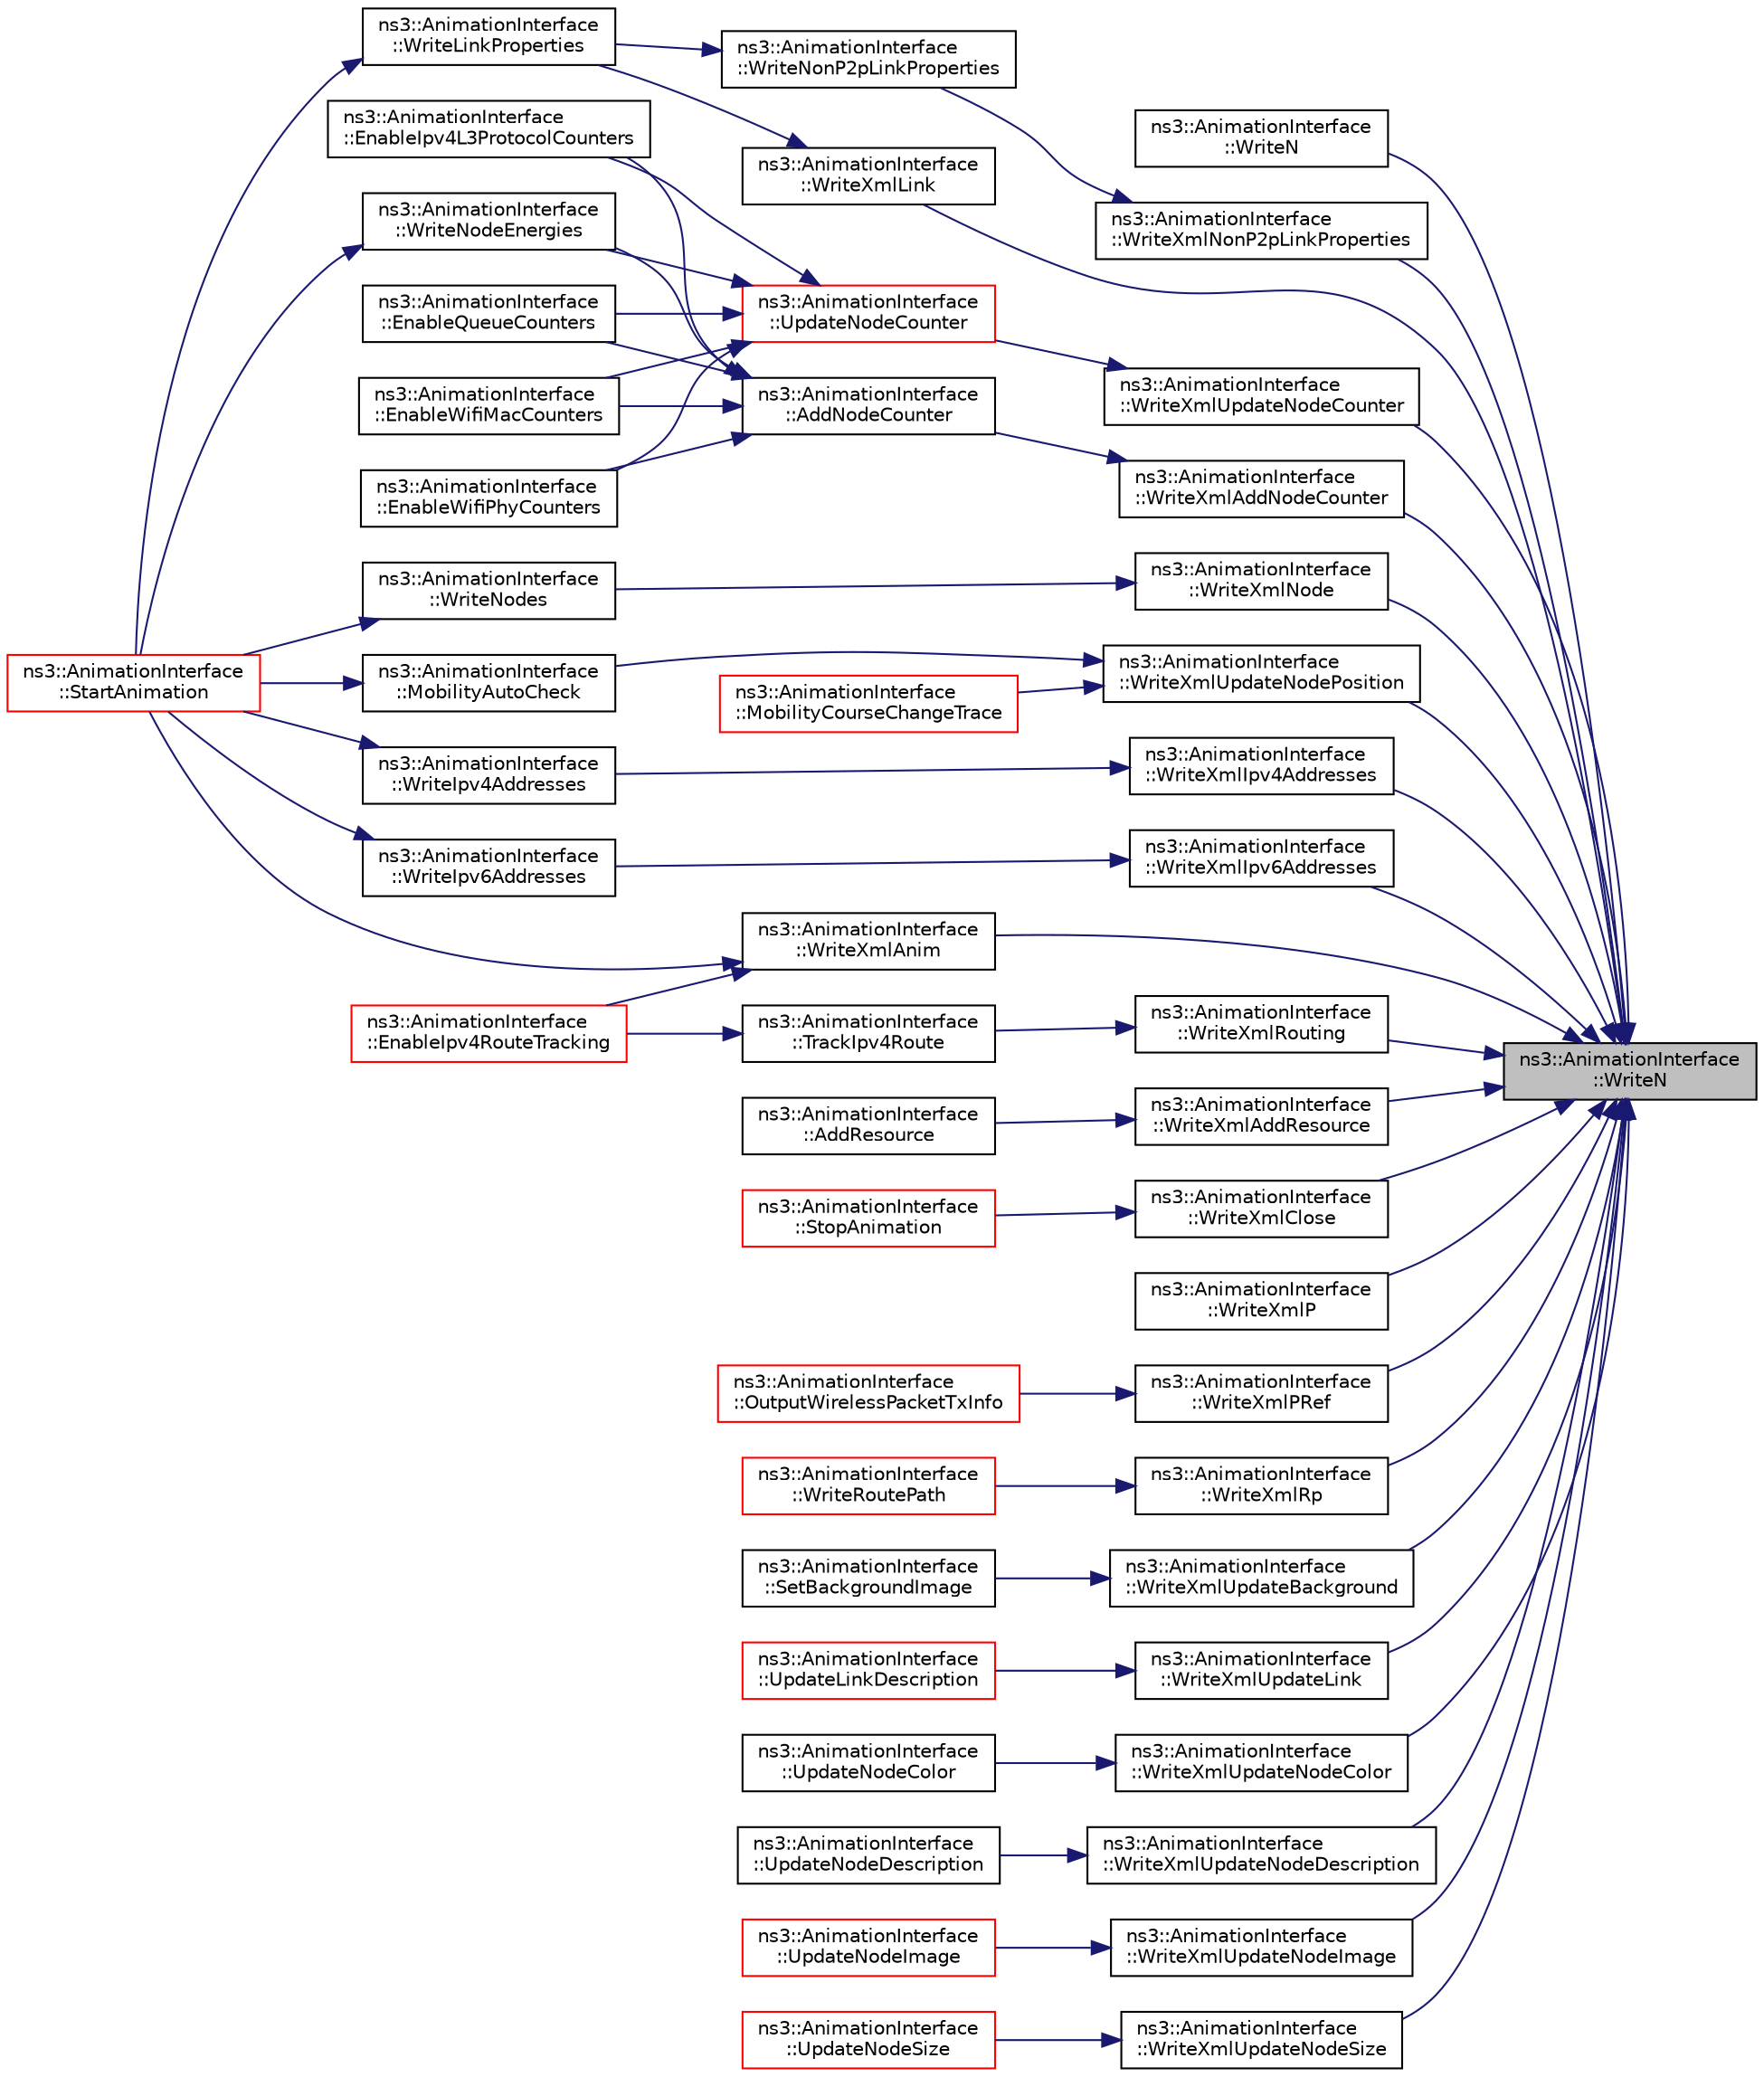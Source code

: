 digraph "ns3::AnimationInterface::WriteN"
{
 // LATEX_PDF_SIZE
  edge [fontname="Helvetica",fontsize="10",labelfontname="Helvetica",labelfontsize="10"];
  node [fontname="Helvetica",fontsize="10",shape=record];
  rankdir="RL";
  Node1 [label="ns3::AnimationInterface\l::WriteN",height=0.2,width=0.4,color="black", fillcolor="grey75", style="filled", fontcolor="black",tooltip="WriteN function."];
  Node1 -> Node2 [dir="back",color="midnightblue",fontsize="10",style="solid",fontname="Helvetica"];
  Node2 [label="ns3::AnimationInterface\l::WriteN",height=0.2,width=0.4,color="black", fillcolor="white", style="filled",URL="$classns3_1_1_animation_interface.html#aeffe22db13868c8b612275dee4effe39",tooltip="WriteN function."];
  Node1 -> Node3 [dir="back",color="midnightblue",fontsize="10",style="solid",fontname="Helvetica"];
  Node3 [label="ns3::AnimationInterface\l::WriteXmlAddNodeCounter",height=0.2,width=0.4,color="black", fillcolor="white", style="filled",URL="$classns3_1_1_animation_interface.html#a417a6692c50cfcf2e36848b4a93fbe89",tooltip="Write XML add node counter function."];
  Node3 -> Node4 [dir="back",color="midnightblue",fontsize="10",style="solid",fontname="Helvetica"];
  Node4 [label="ns3::AnimationInterface\l::AddNodeCounter",height=0.2,width=0.4,color="black", fillcolor="white", style="filled",URL="$classns3_1_1_animation_interface.html#a09a8ba111fec10ad13f1d6ea6b5f71a1",tooltip="Setup a node counter."];
  Node4 -> Node5 [dir="back",color="midnightblue",fontsize="10",style="solid",fontname="Helvetica"];
  Node5 [label="ns3::AnimationInterface\l::EnableIpv4L3ProtocolCounters",height=0.2,width=0.4,color="black", fillcolor="white", style="filled",URL="$classns3_1_1_animation_interface.html#a4c348971ef3ec69828cf81ecb6dea2c4",tooltip="Enable tracking of Ipv4 L3 Protocol Counters such as Tx, Rx, Drop."];
  Node4 -> Node6 [dir="back",color="midnightblue",fontsize="10",style="solid",fontname="Helvetica"];
  Node6 [label="ns3::AnimationInterface\l::EnableQueueCounters",height=0.2,width=0.4,color="black", fillcolor="white", style="filled",URL="$classns3_1_1_animation_interface.html#ae521d5b7b73a3dbc990d8660a2f978a9",tooltip="Enable tracking of Queue Counters such as Enqueue, Dequeue, Queue Drops."];
  Node4 -> Node7 [dir="back",color="midnightblue",fontsize="10",style="solid",fontname="Helvetica"];
  Node7 [label="ns3::AnimationInterface\l::EnableWifiMacCounters",height=0.2,width=0.4,color="black", fillcolor="white", style="filled",URL="$classns3_1_1_animation_interface.html#aa3c65722df896f7ebd0543bbe8d8be4b",tooltip="Enable tracking of Wifi Mac Counters such as Tx, TxDrop, Rx, RxDrop."];
  Node4 -> Node8 [dir="back",color="midnightblue",fontsize="10",style="solid",fontname="Helvetica"];
  Node8 [label="ns3::AnimationInterface\l::EnableWifiPhyCounters",height=0.2,width=0.4,color="black", fillcolor="white", style="filled",URL="$classns3_1_1_animation_interface.html#a9e0e3d4c754d00f9f2030a35a664ee26",tooltip="Enable tracking of Wifi Phy Counters such as TxDrop, RxDrop."];
  Node4 -> Node9 [dir="back",color="midnightblue",fontsize="10",style="solid",fontname="Helvetica"];
  Node9 [label="ns3::AnimationInterface\l::WriteNodeEnergies",height=0.2,width=0.4,color="black", fillcolor="white", style="filled",URL="$classns3_1_1_animation_interface.html#a8a7475d05d49943291911223cc4d4276",tooltip="Write node energies function."];
  Node9 -> Node10 [dir="back",color="midnightblue",fontsize="10",style="solid",fontname="Helvetica"];
  Node10 [label="ns3::AnimationInterface\l::StartAnimation",height=0.2,width=0.4,color="red", fillcolor="white", style="filled",URL="$classns3_1_1_animation_interface.html#aed28bace6b97494e11179766449bb442",tooltip="Start animation function."];
  Node1 -> Node12 [dir="back",color="midnightblue",fontsize="10",style="solid",fontname="Helvetica"];
  Node12 [label="ns3::AnimationInterface\l::WriteXmlAddResource",height=0.2,width=0.4,color="black", fillcolor="white", style="filled",URL="$classns3_1_1_animation_interface.html#a46d988e3ecd62c38ac52d91d9e90bf43",tooltip="Write XML add resource function."];
  Node12 -> Node13 [dir="back",color="midnightblue",fontsize="10",style="solid",fontname="Helvetica"];
  Node13 [label="ns3::AnimationInterface\l::AddResource",height=0.2,width=0.4,color="black", fillcolor="white", style="filled",URL="$classns3_1_1_animation_interface.html#a86f0418d9272700c196c7843a196558b",tooltip="Add a resource such as the path to an image file."];
  Node1 -> Node14 [dir="back",color="midnightblue",fontsize="10",style="solid",fontname="Helvetica"];
  Node14 [label="ns3::AnimationInterface\l::WriteXmlAnim",height=0.2,width=0.4,color="black", fillcolor="white", style="filled",URL="$classns3_1_1_animation_interface.html#a85f0c329f436169ad81b3a861b66e65b",tooltip="Write XML anim function."];
  Node14 -> Node15 [dir="back",color="midnightblue",fontsize="10",style="solid",fontname="Helvetica"];
  Node15 [label="ns3::AnimationInterface\l::EnableIpv4RouteTracking",height=0.2,width=0.4,color="red", fillcolor="white", style="filled",URL="$classns3_1_1_animation_interface.html#a98e4bbb60184f59a5643b61aaa7a25a3",tooltip="Enable tracking of the Ipv4 routing table for all Nodes."];
  Node14 -> Node10 [dir="back",color="midnightblue",fontsize="10",style="solid",fontname="Helvetica"];
  Node1 -> Node17 [dir="back",color="midnightblue",fontsize="10",style="solid",fontname="Helvetica"];
  Node17 [label="ns3::AnimationInterface\l::WriteXmlClose",height=0.2,width=0.4,color="black", fillcolor="white", style="filled",URL="$classns3_1_1_animation_interface.html#a98e7178a68a9d19f62eaf118b48cf545",tooltip="Write XML close function."];
  Node17 -> Node18 [dir="back",color="midnightblue",fontsize="10",style="solid",fontname="Helvetica"];
  Node18 [label="ns3::AnimationInterface\l::StopAnimation",height=0.2,width=0.4,color="red", fillcolor="white", style="filled",URL="$classns3_1_1_animation_interface.html#a7c668b43b1e7ed6763a587af51995b1b",tooltip="Stop animation function."];
  Node1 -> Node47 [dir="back",color="midnightblue",fontsize="10",style="solid",fontname="Helvetica"];
  Node47 [label="ns3::AnimationInterface\l::WriteXmlIpv4Addresses",height=0.2,width=0.4,color="black", fillcolor="white", style="filled",URL="$classns3_1_1_animation_interface.html#abbb985d4e30f28a14a68db52d4c5caf0",tooltip="Write XML Ipv4 addresses function."];
  Node47 -> Node48 [dir="back",color="midnightblue",fontsize="10",style="solid",fontname="Helvetica"];
  Node48 [label="ns3::AnimationInterface\l::WriteIpv4Addresses",height=0.2,width=0.4,color="black", fillcolor="white", style="filled",URL="$classns3_1_1_animation_interface.html#a45b100b1e083fb646479c09448177afa",tooltip="Write IPv4 Addresses function."];
  Node48 -> Node10 [dir="back",color="midnightblue",fontsize="10",style="solid",fontname="Helvetica"];
  Node1 -> Node49 [dir="back",color="midnightblue",fontsize="10",style="solid",fontname="Helvetica"];
  Node49 [label="ns3::AnimationInterface\l::WriteXmlIpv6Addresses",height=0.2,width=0.4,color="black", fillcolor="white", style="filled",URL="$classns3_1_1_animation_interface.html#af4ad6223ac4a80fcf3cbaaa3fba64e15",tooltip="Write XML Ipv6 addresses function."];
  Node49 -> Node50 [dir="back",color="midnightblue",fontsize="10",style="solid",fontname="Helvetica"];
  Node50 [label="ns3::AnimationInterface\l::WriteIpv6Addresses",height=0.2,width=0.4,color="black", fillcolor="white", style="filled",URL="$classns3_1_1_animation_interface.html#ab7d08c1871c6b1c2858d3d536bbdcee2",tooltip="Write IPv6 Addresses function."];
  Node50 -> Node10 [dir="back",color="midnightblue",fontsize="10",style="solid",fontname="Helvetica"];
  Node1 -> Node51 [dir="back",color="midnightblue",fontsize="10",style="solid",fontname="Helvetica"];
  Node51 [label="ns3::AnimationInterface\l::WriteXmlLink",height=0.2,width=0.4,color="black", fillcolor="white", style="filled",URL="$classns3_1_1_animation_interface.html#afc4385b58dc89ec2304f4173d27d168a",tooltip="Write XML link counter function."];
  Node51 -> Node52 [dir="back",color="midnightblue",fontsize="10",style="solid",fontname="Helvetica"];
  Node52 [label="ns3::AnimationInterface\l::WriteLinkProperties",height=0.2,width=0.4,color="black", fillcolor="white", style="filled",URL="$classns3_1_1_animation_interface.html#a458296bfceb6bd8b53b4c9bf38b5fdc7",tooltip="Write link properties function."];
  Node52 -> Node10 [dir="back",color="midnightblue",fontsize="10",style="solid",fontname="Helvetica"];
  Node1 -> Node53 [dir="back",color="midnightblue",fontsize="10",style="solid",fontname="Helvetica"];
  Node53 [label="ns3::AnimationInterface\l::WriteXmlNode",height=0.2,width=0.4,color="black", fillcolor="white", style="filled",URL="$classns3_1_1_animation_interface.html#aad39fa41445e8b8241044ace1c55d773",tooltip="Write XML node function."];
  Node53 -> Node54 [dir="back",color="midnightblue",fontsize="10",style="solid",fontname="Helvetica"];
  Node54 [label="ns3::AnimationInterface\l::WriteNodes",height=0.2,width=0.4,color="black", fillcolor="white", style="filled",URL="$classns3_1_1_animation_interface.html#abf98081f1a5ff14401187b5e135aa6a9",tooltip="Write nodes function."];
  Node54 -> Node10 [dir="back",color="midnightblue",fontsize="10",style="solid",fontname="Helvetica"];
  Node1 -> Node55 [dir="back",color="midnightblue",fontsize="10",style="solid",fontname="Helvetica"];
  Node55 [label="ns3::AnimationInterface\l::WriteXmlNonP2pLinkProperties",height=0.2,width=0.4,color="black", fillcolor="white", style="filled",URL="$classns3_1_1_animation_interface.html#a94c31cf6818ca7ef58571761a5640137",tooltip="Write XML non P2P link properties function."];
  Node55 -> Node56 [dir="back",color="midnightblue",fontsize="10",style="solid",fontname="Helvetica"];
  Node56 [label="ns3::AnimationInterface\l::WriteNonP2pLinkProperties",height=0.2,width=0.4,color="black", fillcolor="white", style="filled",URL="$classns3_1_1_animation_interface.html#a7b7b440a439803c362f86201dd36d091",tooltip="Write non P2P link properties function."];
  Node56 -> Node52 [dir="back",color="midnightblue",fontsize="10",style="solid",fontname="Helvetica"];
  Node1 -> Node57 [dir="back",color="midnightblue",fontsize="10",style="solid",fontname="Helvetica"];
  Node57 [label="ns3::AnimationInterface\l::WriteXmlP",height=0.2,width=0.4,color="black", fillcolor="white", style="filled",URL="$classns3_1_1_animation_interface.html#ae5fa23ae9ef335ae051377d71ed69b88",tooltip="Write XMLP function."];
  Node1 -> Node58 [dir="back",color="midnightblue",fontsize="10",style="solid",fontname="Helvetica"];
  Node58 [label="ns3::AnimationInterface\l::WriteXmlPRef",height=0.2,width=0.4,color="black", fillcolor="white", style="filled",URL="$classns3_1_1_animation_interface.html#a439bf881b558e2aa294c070ed0472e35",tooltip="Write XMLP Ref function."];
  Node58 -> Node38 [dir="back",color="midnightblue",fontsize="10",style="solid",fontname="Helvetica"];
  Node38 [label="ns3::AnimationInterface\l::OutputWirelessPacketTxInfo",height=0.2,width=0.4,color="red", fillcolor="white", style="filled",URL="$classns3_1_1_animation_interface.html#a473fae6007101c1b553231084eff90b3",tooltip="Output wireless packet transmit info."];
  Node1 -> Node59 [dir="back",color="midnightblue",fontsize="10",style="solid",fontname="Helvetica"];
  Node59 [label="ns3::AnimationInterface\l::WriteXmlRouting",height=0.2,width=0.4,color="black", fillcolor="white", style="filled",URL="$classns3_1_1_animation_interface.html#a23e83b186cb58b87dce973c8ee3dd0bb",tooltip="Write XML routing function."];
  Node59 -> Node60 [dir="back",color="midnightblue",fontsize="10",style="solid",fontname="Helvetica"];
  Node60 [label="ns3::AnimationInterface\l::TrackIpv4Route",height=0.2,width=0.4,color="black", fillcolor="white", style="filled",URL="$classns3_1_1_animation_interface.html#a9af10e9e963b8bcd3eae43d63025dac0",tooltip="Track IPv4 router function."];
  Node60 -> Node15 [dir="back",color="midnightblue",fontsize="10",style="solid",fontname="Helvetica"];
  Node1 -> Node61 [dir="back",color="midnightblue",fontsize="10",style="solid",fontname="Helvetica"];
  Node61 [label="ns3::AnimationInterface\l::WriteXmlRp",height=0.2,width=0.4,color="black", fillcolor="white", style="filled",URL="$classns3_1_1_animation_interface.html#aa4bfb211be7de2540f558481d888b033",tooltip="Write XMLRP function."];
  Node61 -> Node62 [dir="back",color="midnightblue",fontsize="10",style="solid",fontname="Helvetica"];
  Node62 [label="ns3::AnimationInterface\l::WriteRoutePath",height=0.2,width=0.4,color="red", fillcolor="white", style="filled",URL="$classns3_1_1_animation_interface.html#a372eeb3ffb6c70549acfe075d1725721",tooltip="Write route path function."];
  Node1 -> Node64 [dir="back",color="midnightblue",fontsize="10",style="solid",fontname="Helvetica"];
  Node64 [label="ns3::AnimationInterface\l::WriteXmlUpdateBackground",height=0.2,width=0.4,color="black", fillcolor="white", style="filled",URL="$classns3_1_1_animation_interface.html#ad1ced65e3b97eb485d40bf6644e843f4",tooltip="Write XML update background function."];
  Node64 -> Node65 [dir="back",color="midnightblue",fontsize="10",style="solid",fontname="Helvetica"];
  Node65 [label="ns3::AnimationInterface\l::SetBackgroundImage",height=0.2,width=0.4,color="black", fillcolor="white", style="filled",URL="$classns3_1_1_animation_interface.html#abe3918b883455cb87fdc89ff7b69ed59",tooltip="Helper function to set the background image."];
  Node1 -> Node66 [dir="back",color="midnightblue",fontsize="10",style="solid",fontname="Helvetica"];
  Node66 [label="ns3::AnimationInterface\l::WriteXmlUpdateLink",height=0.2,width=0.4,color="black", fillcolor="white", style="filled",URL="$classns3_1_1_animation_interface.html#add8c87f28548efdb811b6472225e362c",tooltip="Write XML update link counter function."];
  Node66 -> Node67 [dir="back",color="midnightblue",fontsize="10",style="solid",fontname="Helvetica"];
  Node67 [label="ns3::AnimationInterface\l::UpdateLinkDescription",height=0.2,width=0.4,color="red", fillcolor="white", style="filled",URL="$classns3_1_1_animation_interface.html#a6e85be8d6af4296c0ea3c914c06d5944",tooltip="Helper function to update the description for a link."];
  Node1 -> Node69 [dir="back",color="midnightblue",fontsize="10",style="solid",fontname="Helvetica"];
  Node69 [label="ns3::AnimationInterface\l::WriteXmlUpdateNodeColor",height=0.2,width=0.4,color="black", fillcolor="white", style="filled",URL="$classns3_1_1_animation_interface.html#ab6d84fe55ce16113db56ddb81a4054fa",tooltip="Write XML update node color function."];
  Node69 -> Node70 [dir="back",color="midnightblue",fontsize="10",style="solid",fontname="Helvetica"];
  Node70 [label="ns3::AnimationInterface\l::UpdateNodeColor",height=0.2,width=0.4,color="black", fillcolor="white", style="filled",URL="$classns3_1_1_animation_interface.html#a75ea0f6144a851e84dc698456ffbc945",tooltip="Helper function to update the node color."];
  Node1 -> Node71 [dir="back",color="midnightblue",fontsize="10",style="solid",fontname="Helvetica"];
  Node71 [label="ns3::AnimationInterface\l::WriteXmlUpdateNodeCounter",height=0.2,width=0.4,color="black", fillcolor="white", style="filled",URL="$classns3_1_1_animation_interface.html#a73b7fb0dac81671339eb8130ad157607",tooltip="Write XML update node counter function."];
  Node71 -> Node72 [dir="back",color="midnightblue",fontsize="10",style="solid",fontname="Helvetica"];
  Node72 [label="ns3::AnimationInterface\l::UpdateNodeCounter",height=0.2,width=0.4,color="red", fillcolor="white", style="filled",URL="$classns3_1_1_animation_interface.html#a3a4739fd963384b6e3ded75124c03e15",tooltip="Helper function to update a node's counter referenced by the nodeCounterId."];
  Node72 -> Node5 [dir="back",color="midnightblue",fontsize="10",style="solid",fontname="Helvetica"];
  Node72 -> Node6 [dir="back",color="midnightblue",fontsize="10",style="solid",fontname="Helvetica"];
  Node72 -> Node7 [dir="back",color="midnightblue",fontsize="10",style="solid",fontname="Helvetica"];
  Node72 -> Node8 [dir="back",color="midnightblue",fontsize="10",style="solid",fontname="Helvetica"];
  Node72 -> Node9 [dir="back",color="midnightblue",fontsize="10",style="solid",fontname="Helvetica"];
  Node1 -> Node79 [dir="back",color="midnightblue",fontsize="10",style="solid",fontname="Helvetica"];
  Node79 [label="ns3::AnimationInterface\l::WriteXmlUpdateNodeDescription",height=0.2,width=0.4,color="black", fillcolor="white", style="filled",URL="$classns3_1_1_animation_interface.html#a8f76a390d9011d2effb215d5a4b25490",tooltip="Write XML update node description function."];
  Node79 -> Node80 [dir="back",color="midnightblue",fontsize="10",style="solid",fontname="Helvetica"];
  Node80 [label="ns3::AnimationInterface\l::UpdateNodeDescription",height=0.2,width=0.4,color="black", fillcolor="white", style="filled",URL="$classns3_1_1_animation_interface.html#a093c37cd9802c236d441bcefba436a71",tooltip="Helper function to update the description for a given node."];
  Node1 -> Node81 [dir="back",color="midnightblue",fontsize="10",style="solid",fontname="Helvetica"];
  Node81 [label="ns3::AnimationInterface\l::WriteXmlUpdateNodeImage",height=0.2,width=0.4,color="black", fillcolor="white", style="filled",URL="$classns3_1_1_animation_interface.html#ad68ff1046294cd206e29c73ad8eb48f4",tooltip="Write XML update node image function."];
  Node81 -> Node82 [dir="back",color="midnightblue",fontsize="10",style="solid",fontname="Helvetica"];
  Node82 [label="ns3::AnimationInterface\l::UpdateNodeImage",height=0.2,width=0.4,color="red", fillcolor="white", style="filled",URL="$classns3_1_1_animation_interface.html#a52d452668baff3587273d6137f1a2f47",tooltip="Helper function to update the image of a node."];
  Node1 -> Node83 [dir="back",color="midnightblue",fontsize="10",style="solid",fontname="Helvetica"];
  Node83 [label="ns3::AnimationInterface\l::WriteXmlUpdateNodePosition",height=0.2,width=0.4,color="black", fillcolor="white", style="filled",URL="$classns3_1_1_animation_interface.html#aecbb0a0c0f818ad72b78e164bb6549dc",tooltip="Write XML update node position function."];
  Node83 -> Node84 [dir="back",color="midnightblue",fontsize="10",style="solid",fontname="Helvetica"];
  Node84 [label="ns3::AnimationInterface\l::MobilityAutoCheck",height=0.2,width=0.4,color="black", fillcolor="white", style="filled",URL="$classns3_1_1_animation_interface.html#a23e31bf019017e94d49dd139718e93f4",tooltip="Mobility auto check function."];
  Node84 -> Node10 [dir="back",color="midnightblue",fontsize="10",style="solid",fontname="Helvetica"];
  Node83 -> Node85 [dir="back",color="midnightblue",fontsize="10",style="solid",fontname="Helvetica"];
  Node85 [label="ns3::AnimationInterface\l::MobilityCourseChangeTrace",height=0.2,width=0.4,color="red", fillcolor="white", style="filled",URL="$classns3_1_1_animation_interface.html#aa1b50061a3743f10ef7c2c59040022e4",tooltip="Mobility course change trace function."];
  Node1 -> Node86 [dir="back",color="midnightblue",fontsize="10",style="solid",fontname="Helvetica"];
  Node86 [label="ns3::AnimationInterface\l::WriteXmlUpdateNodeSize",height=0.2,width=0.4,color="black", fillcolor="white", style="filled",URL="$classns3_1_1_animation_interface.html#ad569ecd3c31c8bf1cd99098165b702b2",tooltip="Write XML update node size function."];
  Node86 -> Node87 [dir="back",color="midnightblue",fontsize="10",style="solid",fontname="Helvetica"];
  Node87 [label="ns3::AnimationInterface\l::UpdateNodeSize",height=0.2,width=0.4,color="red", fillcolor="white", style="filled",URL="$classns3_1_1_animation_interface.html#a95060ce2565165f5f25a00340bb9a0c1",tooltip="Helper function to update the size of a node."];
}
